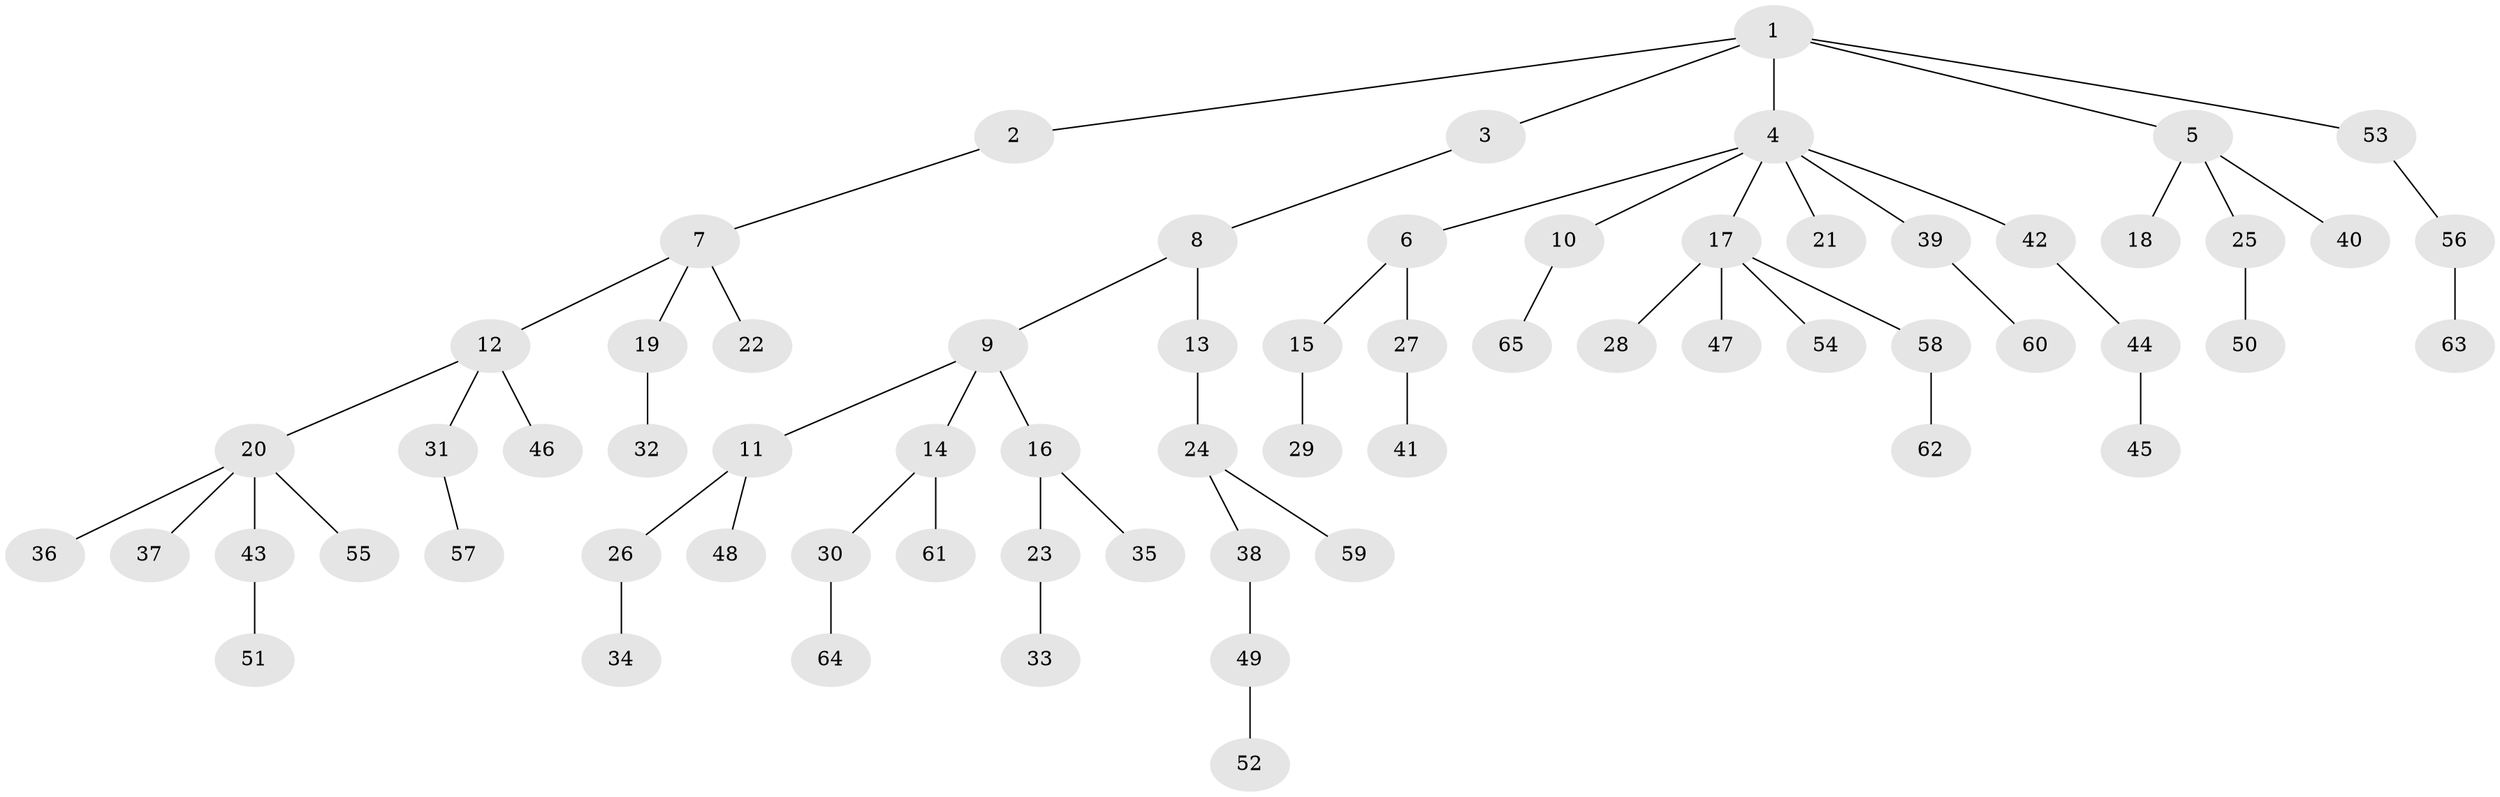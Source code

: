 // coarse degree distribution, {5: 0.047619047619047616, 2: 0.07142857142857142, 3: 0.16666666666666666, 7: 0.023809523809523808, 4: 0.07142857142857142, 1: 0.6190476190476191}
// Generated by graph-tools (version 1.1) at 2025/52/02/27/25 19:52:12]
// undirected, 65 vertices, 64 edges
graph export_dot {
graph [start="1"]
  node [color=gray90,style=filled];
  1;
  2;
  3;
  4;
  5;
  6;
  7;
  8;
  9;
  10;
  11;
  12;
  13;
  14;
  15;
  16;
  17;
  18;
  19;
  20;
  21;
  22;
  23;
  24;
  25;
  26;
  27;
  28;
  29;
  30;
  31;
  32;
  33;
  34;
  35;
  36;
  37;
  38;
  39;
  40;
  41;
  42;
  43;
  44;
  45;
  46;
  47;
  48;
  49;
  50;
  51;
  52;
  53;
  54;
  55;
  56;
  57;
  58;
  59;
  60;
  61;
  62;
  63;
  64;
  65;
  1 -- 2;
  1 -- 3;
  1 -- 4;
  1 -- 5;
  1 -- 53;
  2 -- 7;
  3 -- 8;
  4 -- 6;
  4 -- 10;
  4 -- 17;
  4 -- 21;
  4 -- 39;
  4 -- 42;
  5 -- 18;
  5 -- 25;
  5 -- 40;
  6 -- 15;
  6 -- 27;
  7 -- 12;
  7 -- 19;
  7 -- 22;
  8 -- 9;
  8 -- 13;
  9 -- 11;
  9 -- 14;
  9 -- 16;
  10 -- 65;
  11 -- 26;
  11 -- 48;
  12 -- 20;
  12 -- 31;
  12 -- 46;
  13 -- 24;
  14 -- 30;
  14 -- 61;
  15 -- 29;
  16 -- 23;
  16 -- 35;
  17 -- 28;
  17 -- 47;
  17 -- 54;
  17 -- 58;
  19 -- 32;
  20 -- 36;
  20 -- 37;
  20 -- 43;
  20 -- 55;
  23 -- 33;
  24 -- 38;
  24 -- 59;
  25 -- 50;
  26 -- 34;
  27 -- 41;
  30 -- 64;
  31 -- 57;
  38 -- 49;
  39 -- 60;
  42 -- 44;
  43 -- 51;
  44 -- 45;
  49 -- 52;
  53 -- 56;
  56 -- 63;
  58 -- 62;
}
